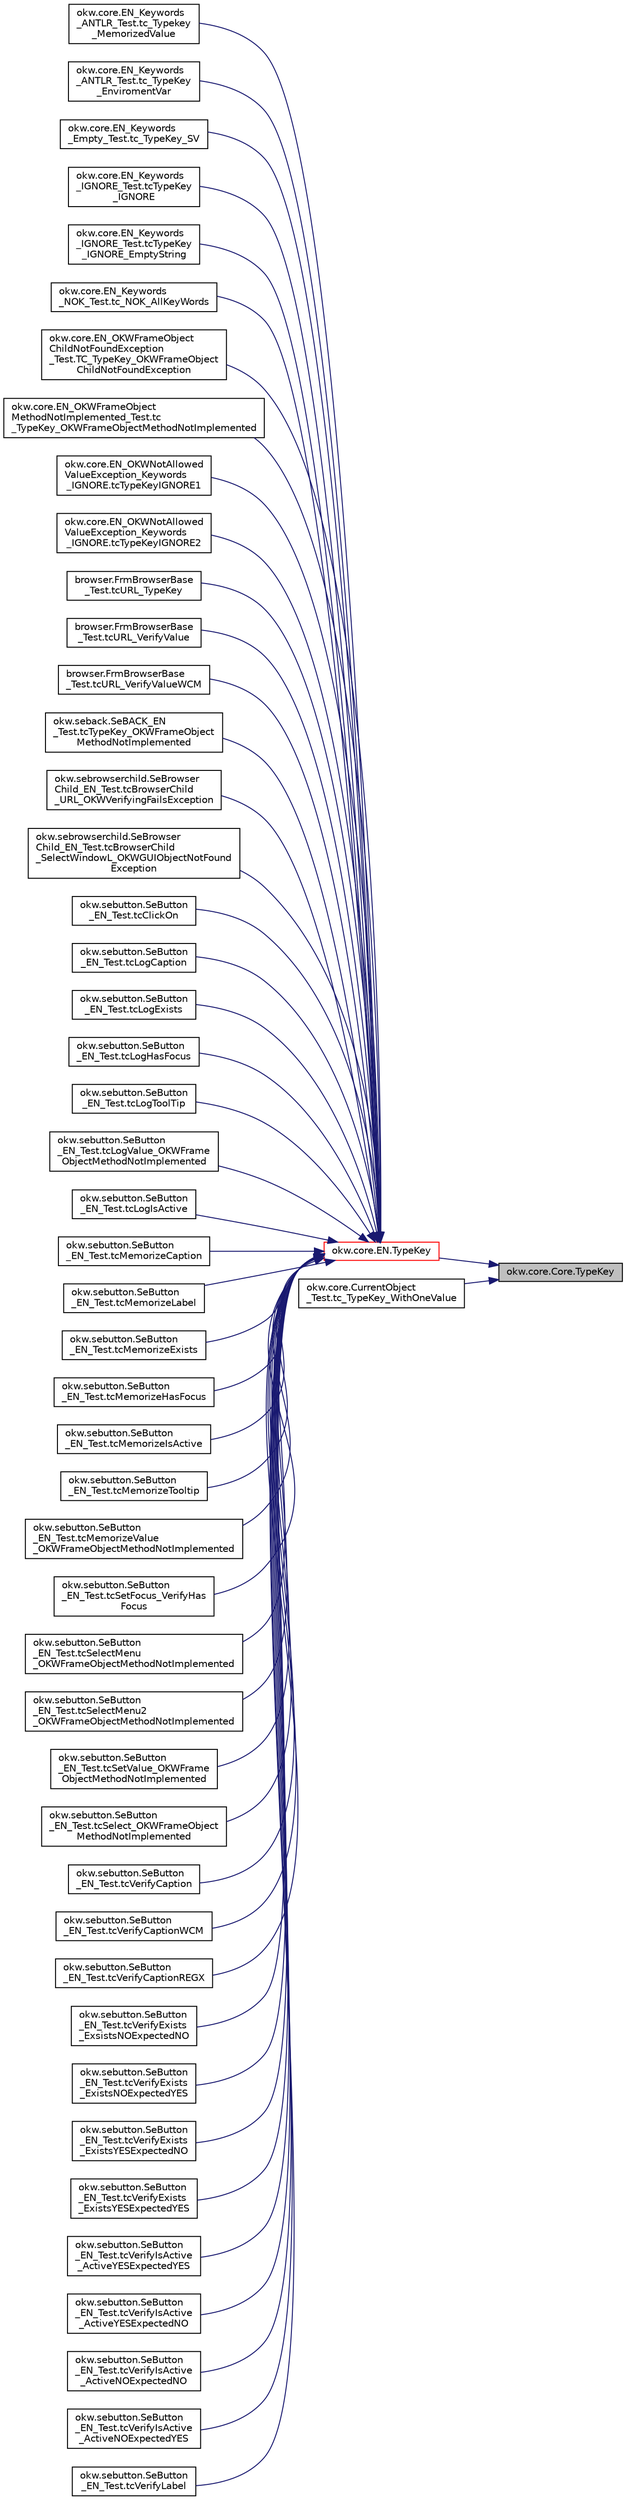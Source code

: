 digraph "okw.core.Core.TypeKey"
{
 // INTERACTIVE_SVG=YES
 // LATEX_PDF_SIZE
  edge [fontname="Helvetica",fontsize="10",labelfontname="Helvetica",labelfontsize="10"];
  node [fontname="Helvetica",fontsize="10",shape=record];
  rankdir="RL";
  Node3919 [label="okw.core.Core.TypeKey",height=0.2,width=0.4,color="black", fillcolor="grey75", style="filled", fontcolor="black",tooltip="Tastatureingaben von Daten in das aktive Fensterobjekt."];
  Node3919 -> Node3920 [dir="back",color="midnightblue",fontsize="10",style="solid",fontname="Helvetica"];
  Node3920 [label="okw.core.EN.TypeKey",height=0.2,width=0.4,color="red", fillcolor="white", style="filled",URL="$classokw_1_1core_1_1_e_n.html#ae24d951e607b9b82af4f3b80e71285b9",tooltip="Tastatureingaben von Daten in das aktive Fensterobjekt."];
  Node3920 -> Node3921 [dir="back",color="midnightblue",fontsize="10",style="solid",fontname="Helvetica"];
  Node3921 [label="okw.core.EN_Keywords\l_ANTLR_Test.tc_Typekey\l_MemorizedValue",height=0.2,width=0.4,color="black", fillcolor="white", style="filled",URL="$classokw_1_1core_1_1_e_n___keywords___a_n_t_l_r___test.html#ad94a67c11ac92a924216a98e684cfd83",tooltip="Prüft das Schlüsselwort Select mit dem Ziel ob gemerkte Werte richtig eingesetzt werden."];
  Node3920 -> Node3922 [dir="back",color="midnightblue",fontsize="10",style="solid",fontname="Helvetica"];
  Node3922 [label="okw.core.EN_Keywords\l_ANTLR_Test.tc_TypeKey\l_EnviromentVar",height=0.2,width=0.4,color="black", fillcolor="white", style="filled",URL="$classokw_1_1core_1_1_e_n___keywords___a_n_t_l_r___test.html#ad287ea338c25a38b9fd75a4b4b69174a",tooltip="Prüft das Keyword Typekey mit dem Ziel, ob Umgebungsvariablen richtig eingesetzt werden."];
  Node3920 -> Node3923 [dir="back",color="midnightblue",fontsize="10",style="solid",fontname="Helvetica"];
  Node3923 [label="okw.core.EN_Keywords\l_Empty_Test.tc_TypeKey_SV",height=0.2,width=0.4,color="black", fillcolor="white", style="filled",URL="$classokw_1_1core_1_1_e_n___keywords___empty___test.html#a5baf8e5432c435bdf84267ce05572b74",tooltip=" "];
  Node3920 -> Node3924 [dir="back",color="midnightblue",fontsize="10",style="solid",fontname="Helvetica"];
  Node3924 [label="okw.core.EN_Keywords\l_IGNORE_Test.tcTypeKey\l_IGNORE",height=0.2,width=0.4,color="black", fillcolor="white", style="filled",URL="$classokw_1_1core_1_1_e_n___keywords___i_g_n_o_r_e___test.html#af35f801e4c1e57f9457ff53dd5cf653b",tooltip="Prüft, ob ein einzelner Wert, oder ein einzelne Zeile an Typekey Übertragen wird."];
  Node3920 -> Node3925 [dir="back",color="midnightblue",fontsize="10",style="solid",fontname="Helvetica"];
  Node3925 [label="okw.core.EN_Keywords\l_IGNORE_Test.tcTypeKey\l_IGNORE_EmptyString",height=0.2,width=0.4,color="black", fillcolor="white", style="filled",URL="$classokw_1_1core_1_1_e_n___keywords___i_g_n_o_r_e___test.html#acb489afdcf96e2eb9a161d6d5802f8c3",tooltip="Prüft, ob ein einzelner Wert, oder ein einzelne Zeile an Typekey Übertragen wird."];
  Node3920 -> Node3926 [dir="back",color="midnightblue",fontsize="10",style="solid",fontname="Helvetica"];
  Node3926 [label="okw.core.EN_Keywords\l_NOK_Test.tc_NOK_AllKeyWords",height=0.2,width=0.4,color="black", fillcolor="white", style="filled",URL="$classokw_1_1core_1_1_e_n___keywords___n_o_k___test.html#a81a960a2341dfb0e27da7871291c84dc",tooltip="Prüft methoden aufruf für einen einfachen Click."];
  Node3920 -> Node3927 [dir="back",color="midnightblue",fontsize="10",style="solid",fontname="Helvetica"];
  Node3927 [label="okw.core.EN_OKWFrameObject\lChildNotFoundException\l_Test.TC_TypeKey_OKWFrameObject\lChildNotFoundException",height=0.2,width=0.4,color="black", fillcolor="white", style="filled",URL="$classokw_1_1core_1_1_e_n___o_k_w_frame_object_child_not_found_exception___test.html#af448ca588ee4b908069c84eb8a0392a7",tooltip="Prüft ob die Ausnahme OKWFrameObjectChildNotFoundException durch die LFC-TypeKey ausgelöst wird,..."];
  Node3920 -> Node3928 [dir="back",color="midnightblue",fontsize="10",style="solid",fontname="Helvetica"];
  Node3928 [label="okw.core.EN_OKWFrameObject\lMethodNotImplemented_Test.tc\l_TypeKey_OKWFrameObjectMethodNotImplemented",height=0.2,width=0.4,color="black", fillcolor="white", style="filled",URL="$classokw_1_1core_1_1_e_n___o_k_w_frame_object_method_not_implemented___test.html#a2f4756542d93fa7592acc131efcd108c",tooltip="Prüft ob die Ausnahme OKWFrameObjectMethodNotImplemented von TypeKey( FN, Val ) ausgelöst wird."];
  Node3920 -> Node3929 [dir="back",color="midnightblue",fontsize="10",style="solid",fontname="Helvetica"];
  Node3929 [label="okw.core.EN_OKWNotAllowed\lValueException_Keywords\l_IGNORE.tcTypeKeyIGNORE1",height=0.2,width=0.4,color="black", fillcolor="white", style="filled",URL="$classokw_1_1core_1_1_e_n___o_k_w_not_allowed_value_exception___keywords___i_g_n_o_r_e.html#a63acdbe561182f154ea370f9416f6bee",tooltip="Prüft ob \"${IGNORE} \" die Ausnahme okw.exceptions.OKWNotAllowedValueException auslöst."];
  Node3920 -> Node3930 [dir="back",color="midnightblue",fontsize="10",style="solid",fontname="Helvetica"];
  Node3930 [label="okw.core.EN_OKWNotAllowed\lValueException_Keywords\l_IGNORE.tcTypeKeyIGNORE2",height=0.2,width=0.4,color="black", fillcolor="white", style="filled",URL="$classokw_1_1core_1_1_e_n___o_k_w_not_allowed_value_exception___keywords___i_g_n_o_r_e.html#a1f712a93528e32a057dbea4bdb54a9d9",tooltip="Prüft ob \"\"${IGNORE}${TCN}\" die Ausnahme okw.exceptions.OKWNotAllowedValueException auslöst."];
  Node3920 -> Node3931 [dir="back",color="midnightblue",fontsize="10",style="solid",fontname="Helvetica"];
  Node3931 [label="browser.FrmBrowserBase\l_Test.tcURL_TypeKey",height=0.2,width=0.4,color="black", fillcolor="white", style="filled",URL="$classbrowser_1_1_frm_browser_base___test.html#a92a9bd4a76e27cda9ad2d68e0707240c",tooltip="Testet das Schlüsselwort TypeKey( FN, Val ) der Klasse SeURL."];
  Node3920 -> Node3932 [dir="back",color="midnightblue",fontsize="10",style="solid",fontname="Helvetica"];
  Node3932 [label="browser.FrmBrowserBase\l_Test.tcURL_VerifyValue",height=0.2,width=0.4,color="black", fillcolor="white", style="filled",URL="$classbrowser_1_1_frm_browser_base___test.html#ad01c53c3708838d512938da461830fd9",tooltip="Testet das Schlüsselwort VerifyValueWCM( FN ) für das Virtuelle-GUI-Adapter URL Prüfen."];
  Node3920 -> Node3933 [dir="back",color="midnightblue",fontsize="10",style="solid",fontname="Helvetica"];
  Node3933 [label="browser.FrmBrowserBase\l_Test.tcURL_VerifyValueWCM",height=0.2,width=0.4,color="black", fillcolor="white", style="filled",URL="$classbrowser_1_1_frm_browser_base___test.html#a5e58bf20d8282c9d70074171013081fc",tooltip="Testet das Schlüsselwort VerifyValueWCM( FN ) für das Virtuelle-GUI-Adapter URL Prüfen."];
  Node3920 -> Node3934 [dir="back",color="midnightblue",fontsize="10",style="solid",fontname="Helvetica"];
  Node3934 [label="okw.seback.SeBACK_EN\l_Test.tcTypeKey_OKWFrameObject\lMethodNotImplemented",height=0.2,width=0.4,color="black", fillcolor="white", style="filled",URL="$classokw_1_1seback_1_1_se_b_a_c_k___e_n___test.html#a89efc640d5d6a22ab55a399c4a3283e7",tooltip="Testet das Schlüsselwort TypeKey( FN, Val ) eines SeBACK Prüfen."];
  Node3920 -> Node3935 [dir="back",color="midnightblue",fontsize="10",style="solid",fontname="Helvetica"];
  Node3935 [label="okw.sebrowserchild.SeBrowser\lChild_EN_Test.tcBrowserChild\l_URL_OKWVerifyingFailsException",height=0.2,width=0.4,color="black", fillcolor="white", style="filled",URL="$classokw_1_1sebrowserchild_1_1_se_browser_child___e_n___test.html#a2f3ce16a46d55b4a2cceeb52a3283235",tooltip="Prüfen ob URL-Implemnetierung im BrowserChild vorhanden."];
  Node3920 -> Node3936 [dir="back",color="midnightblue",fontsize="10",style="solid",fontname="Helvetica"];
  Node3936 [label="okw.sebrowserchild.SeBrowser\lChild_EN_Test.tcBrowserChild\l_SelectWindowL_OKWGUIObjectNotFound\lException",height=0.2,width=0.4,color="black", fillcolor="white", style="filled",URL="$classokw_1_1sebrowserchild_1_1_se_browser_child___e_n___test.html#ad4f3cc09629b777e4787a0c43d7e348b",tooltip="Prüft ob bei nicht vorhandenem Browserchild die Exception \"\" ausgelöst wird."];
  Node3920 -> Node3937 [dir="back",color="midnightblue",fontsize="10",style="solid",fontname="Helvetica"];
  Node3937 [label="okw.sebutton.SeButton\l_EN_Test.tcClickOn",height=0.2,width=0.4,color="black", fillcolor="white", style="filled",URL="$classokw_1_1sebutton_1_1_se_button___e_n___test.html#a3e53bc3783c7938da9f5c0a65fe5970f",tooltip="Test des Schlüsselwortes ClickOn für den GUI-Adapter SeButton."];
  Node3920 -> Node3938 [dir="back",color="midnightblue",fontsize="10",style="solid",fontname="Helvetica"];
  Node3938 [label="okw.sebutton.SeButton\l_EN_Test.tcLogCaption",height=0.2,width=0.4,color="black", fillcolor="white", style="filled",URL="$classokw_1_1sebutton_1_1_se_button___e_n___test.html#a8fe328fb1f79caaa269b43131a3d4baa",tooltip="Test des Schlüsselwortes LogCaption für den GUI-Adapter SeButton."];
  Node3920 -> Node3939 [dir="back",color="midnightblue",fontsize="10",style="solid",fontname="Helvetica"];
  Node3939 [label="okw.sebutton.SeButton\l_EN_Test.tcLogExists",height=0.2,width=0.4,color="black", fillcolor="white", style="filled",URL="$classokw_1_1sebutton_1_1_se_button___e_n___test.html#a08e3eb7176a9c95aea0155553e4e3b10",tooltip="Test des Schlüsselwortes LogExists für den GUI-Adapter SeButton."];
  Node3920 -> Node3940 [dir="back",color="midnightblue",fontsize="10",style="solid",fontname="Helvetica"];
  Node3940 [label="okw.sebutton.SeButton\l_EN_Test.tcLogHasFocus",height=0.2,width=0.4,color="black", fillcolor="white", style="filled",URL="$classokw_1_1sebutton_1_1_se_button___e_n___test.html#a99221622b8ba85a679ecf69ad5a02f94",tooltip="Test des Schlüsselwortes LogHasFocus für den GUI-Adapter SeButton."];
  Node3920 -> Node3941 [dir="back",color="midnightblue",fontsize="10",style="solid",fontname="Helvetica"];
  Node3941 [label="okw.sebutton.SeButton\l_EN_Test.tcLogToolTip",height=0.2,width=0.4,color="black", fillcolor="white", style="filled",URL="$classokw_1_1sebutton_1_1_se_button___e_n___test.html#a0bf2de0d0323f0b17646d3b5aedc2d08",tooltip="Test des Schlüsselwortes LogTooltip für den GUI-Adapter SeButton."];
  Node3920 -> Node3942 [dir="back",color="midnightblue",fontsize="10",style="solid",fontname="Helvetica"];
  Node3942 [label="okw.sebutton.SeButton\l_EN_Test.tcLogValue_OKWFrame\lObjectMethodNotImplemented",height=0.2,width=0.4,color="black", fillcolor="white", style="filled",URL="$classokw_1_1sebutton_1_1_se_button___e_n___test.html#a3d6cd146241b650fbfe5f6bf76ccf43d",tooltip="Test des Schlüsselwortes LogTooltip für den GUI-Adapter SeButton."];
  Node3920 -> Node3943 [dir="back",color="midnightblue",fontsize="10",style="solid",fontname="Helvetica"];
  Node3943 [label="okw.sebutton.SeButton\l_EN_Test.tcLogIsActive",height=0.2,width=0.4,color="black", fillcolor="white", style="filled",URL="$classokw_1_1sebutton_1_1_se_button___e_n___test.html#aa90dea1c98fc3a7375ed7a128ea6bdd0",tooltip="Test des Schlüsselwortes LogIsaCTIVE für den GUI-Adapter SeButton."];
  Node3920 -> Node3944 [dir="back",color="midnightblue",fontsize="10",style="solid",fontname="Helvetica"];
  Node3944 [label="okw.sebutton.SeButton\l_EN_Test.tcMemorizeCaption",height=0.2,width=0.4,color="black", fillcolor="white", style="filled",URL="$classokw_1_1sebutton_1_1_se_button___e_n___test.html#ad9ba69c4827cf1549aa931778214cf88",tooltip="Test des Schlüsselwortes MemorizeCaption für den GUI-Adapter SeButton."];
  Node3920 -> Node3945 [dir="back",color="midnightblue",fontsize="10",style="solid",fontname="Helvetica"];
  Node3945 [label="okw.sebutton.SeButton\l_EN_Test.tcMemorizeLabel",height=0.2,width=0.4,color="black", fillcolor="white", style="filled",URL="$classokw_1_1sebutton_1_1_se_button___e_n___test.html#a877e96a4c7163b5c2444c6c7562f0b18",tooltip="Test des Schlüsselwortes MemorizeCaption für den GUI-Adapter SeButton."];
  Node3920 -> Node3946 [dir="back",color="midnightblue",fontsize="10",style="solid",fontname="Helvetica"];
  Node3946 [label="okw.sebutton.SeButton\l_EN_Test.tcMemorizeExists",height=0.2,width=0.4,color="black", fillcolor="white", style="filled",URL="$classokw_1_1sebutton_1_1_se_button___e_n___test.html#a97745013335ff6c2e45d428d6cd7e88d",tooltip="Test des Schlüsselwortes MemorizeExists für den GUI-Adapter SeButton."];
  Node3920 -> Node3947 [dir="back",color="midnightblue",fontsize="10",style="solid",fontname="Helvetica"];
  Node3947 [label="okw.sebutton.SeButton\l_EN_Test.tcMemorizeHasFocus",height=0.2,width=0.4,color="black", fillcolor="white", style="filled",URL="$classokw_1_1sebutton_1_1_se_button___e_n___test.html#ad8ed5051b9d8cb242605889dc7889175",tooltip="Test des Schlüsselwortes MemorizeHasFocus für den GUI-Adapter SeButton."];
  Node3920 -> Node3948 [dir="back",color="midnightblue",fontsize="10",style="solid",fontname="Helvetica"];
  Node3948 [label="okw.sebutton.SeButton\l_EN_Test.tcMemorizeIsActive",height=0.2,width=0.4,color="black", fillcolor="white", style="filled",URL="$classokw_1_1sebutton_1_1_se_button___e_n___test.html#a805c21f2ed3d36163d3d7a621c5d5a12",tooltip="Test des Schlüsselwortes MemorizeIsActive für den GUI-Adapter SeButton."];
  Node3920 -> Node3949 [dir="back",color="midnightblue",fontsize="10",style="solid",fontname="Helvetica"];
  Node3949 [label="okw.sebutton.SeButton\l_EN_Test.tcMemorizeTooltip",height=0.2,width=0.4,color="black", fillcolor="white", style="filled",URL="$classokw_1_1sebutton_1_1_se_button___e_n___test.html#a1b7d1fcec9c0ebb613c49937dd65b058",tooltip="Test des Schlüsselwortes MemorizeTooltip für den GUI-Adapter SeButton."];
  Node3920 -> Node3950 [dir="back",color="midnightblue",fontsize="10",style="solid",fontname="Helvetica"];
  Node3950 [label="okw.sebutton.SeButton\l_EN_Test.tcMemorizeValue\l_OKWFrameObjectMethodNotImplemented",height=0.2,width=0.4,color="black", fillcolor="white", style="filled",URL="$classokw_1_1sebutton_1_1_se_button___e_n___test.html#a0d78b201473773b645cba9916378dd3d",tooltip="Test des Schlüsselwortes MemorizeValue für den GUI-Adapter SeButton."];
  Node3920 -> Node3951 [dir="back",color="midnightblue",fontsize="10",style="solid",fontname="Helvetica"];
  Node3951 [label="okw.sebutton.SeButton\l_EN_Test.tcSetFocus_VerifyHas\lFocus",height=0.2,width=0.4,color="black", fillcolor="white", style="filled",URL="$classokw_1_1sebutton_1_1_se_button___e_n___test.html#a7de5709b01811220ffed45e822d93e64",tooltip="Test des Schlüsselwortes SetFocus und VerifyHasFocus für den GUI-Adapter SeButton."];
  Node3920 -> Node3952 [dir="back",color="midnightblue",fontsize="10",style="solid",fontname="Helvetica"];
  Node3952 [label="okw.sebutton.SeButton\l_EN_Test.tcSelectMenu\l_OKWFrameObjectMethodNotImplemented",height=0.2,width=0.4,color="black", fillcolor="white", style="filled",URL="$classokw_1_1sebutton_1_1_se_button___e_n___test.html#a66af35e908ef16ead06e31f039eeca66",tooltip="Test des Schlüsselwortes SelectMenu( FN ) für den GUI-Adapter SeButton."];
  Node3920 -> Node3953 [dir="back",color="midnightblue",fontsize="10",style="solid",fontname="Helvetica"];
  Node3953 [label="okw.sebutton.SeButton\l_EN_Test.tcSelectMenu2\l_OKWFrameObjectMethodNotImplemented",height=0.2,width=0.4,color="black", fillcolor="white", style="filled",URL="$classokw_1_1sebutton_1_1_se_button___e_n___test.html#a15ad0413684fb6aafa7c6b0b2d20900a",tooltip="Test des Schlüsselwortes SelectMenu( FN, Val ) für den GUI-Adapter SeButton."];
  Node3920 -> Node3954 [dir="back",color="midnightblue",fontsize="10",style="solid",fontname="Helvetica"];
  Node3954 [label="okw.sebutton.SeButton\l_EN_Test.tcSetValue_OKWFrame\lObjectMethodNotImplemented",height=0.2,width=0.4,color="black", fillcolor="white", style="filled",URL="$classokw_1_1sebutton_1_1_se_button___e_n___test.html#abe83c33d0674ffab5fe1773e588ba5e2",tooltip="Test des Schlüsselwortes SetValue( FN, Val ) für den GUI-Adapter SeButton."];
  Node3920 -> Node3955 [dir="back",color="midnightblue",fontsize="10",style="solid",fontname="Helvetica"];
  Node3955 [label="okw.sebutton.SeButton\l_EN_Test.tcSelect_OKWFrameObject\lMethodNotImplemented",height=0.2,width=0.4,color="black", fillcolor="white", style="filled",URL="$classokw_1_1sebutton_1_1_se_button___e_n___test.html#a113d0859bef75843298dd0280167a35f",tooltip="Test des Schlüsselwortes Select( FN, Val ) für den GUI-Adapter SeButton."];
  Node3920 -> Node3956 [dir="back",color="midnightblue",fontsize="10",style="solid",fontname="Helvetica"];
  Node3956 [label="okw.sebutton.SeButton\l_EN_Test.tcVerifyCaption",height=0.2,width=0.4,color="black", fillcolor="white", style="filled",URL="$classokw_1_1sebutton_1_1_se_button___e_n___test.html#ad675563d749261a141dbc4c41705f205",tooltip="Test des Schlüsselwortes VerifyCaption für den GUI-Adapter SeButton."];
  Node3920 -> Node3957 [dir="back",color="midnightblue",fontsize="10",style="solid",fontname="Helvetica"];
  Node3957 [label="okw.sebutton.SeButton\l_EN_Test.tcVerifyCaptionWCM",height=0.2,width=0.4,color="black", fillcolor="white", style="filled",URL="$classokw_1_1sebutton_1_1_se_button___e_n___test.html#aea207732eb62833b0aafca59a270ad4c",tooltip="Test des Schlüsselwortes VerifyCaptionWCM für den GUI-Adapter SeButton."];
  Node3920 -> Node3958 [dir="back",color="midnightblue",fontsize="10",style="solid",fontname="Helvetica"];
  Node3958 [label="okw.sebutton.SeButton\l_EN_Test.tcVerifyCaptionREGX",height=0.2,width=0.4,color="black", fillcolor="white", style="filled",URL="$classokw_1_1sebutton_1_1_se_button___e_n___test.html#ae2b43d3bfbf6757406c0e54569d7924e",tooltip="Test des Schlüsselwortes VerifyCaptionREGX für den GUI-Adapter SeButton."];
  Node3920 -> Node3959 [dir="back",color="midnightblue",fontsize="10",style="solid",fontname="Helvetica"];
  Node3959 [label="okw.sebutton.SeButton\l_EN_Test.tcVerifyExists\l_ExsistsNOExpectedNO",height=0.2,width=0.4,color="black", fillcolor="white", style="filled",URL="$classokw_1_1sebutton_1_1_se_button___e_n___test.html#aaa4a805e0cc88ae11f3b3a8d7d44922e",tooltip="Test des Schlüsselwortes VerifyExists für den GUI-Adapter SeButton."];
  Node3920 -> Node3960 [dir="back",color="midnightblue",fontsize="10",style="solid",fontname="Helvetica"];
  Node3960 [label="okw.sebutton.SeButton\l_EN_Test.tcVerifyExists\l_ExistsNOExpectedYES",height=0.2,width=0.4,color="black", fillcolor="white", style="filled",URL="$classokw_1_1sebutton_1_1_se_button___e_n___test.html#a6d5129b25a5e812f2a075e28a942b1a4",tooltip="Test des Schlüsselwortes VerifyExists für den GUI-Adapter SeButton."];
  Node3920 -> Node3961 [dir="back",color="midnightblue",fontsize="10",style="solid",fontname="Helvetica"];
  Node3961 [label="okw.sebutton.SeButton\l_EN_Test.tcVerifyExists\l_ExistsYESExpectedNO",height=0.2,width=0.4,color="black", fillcolor="white", style="filled",URL="$classokw_1_1sebutton_1_1_se_button___e_n___test.html#a5d84ef91db16cfcc34e23c0b797aa7b4",tooltip="Test des Schlüsselwortes VerifyExists für den GUI-Adapter SeButton."];
  Node3920 -> Node3962 [dir="back",color="midnightblue",fontsize="10",style="solid",fontname="Helvetica"];
  Node3962 [label="okw.sebutton.SeButton\l_EN_Test.tcVerifyExists\l_ExistsYESExpectedYES",height=0.2,width=0.4,color="black", fillcolor="white", style="filled",URL="$classokw_1_1sebutton_1_1_se_button___e_n___test.html#a9d40dc1d8f9f4396f97da30c03a7989c",tooltip="Test des Schlüsselwortes VerifyExists für den GUI-Adapter SeButton."];
  Node3920 -> Node3963 [dir="back",color="midnightblue",fontsize="10",style="solid",fontname="Helvetica"];
  Node3963 [label="okw.sebutton.SeButton\l_EN_Test.tcVerifyIsActive\l_ActiveYESExpectedYES",height=0.2,width=0.4,color="black", fillcolor="white", style="filled",URL="$classokw_1_1sebutton_1_1_se_button___e_n___test.html#a7b7fed7df5cbbfeb6da9ca6def7c82bd",tooltip="Test des Schlüsselwortes VerifyIsActive für den GUI-Adapter SeButton."];
  Node3920 -> Node3964 [dir="back",color="midnightblue",fontsize="10",style="solid",fontname="Helvetica"];
  Node3964 [label="okw.sebutton.SeButton\l_EN_Test.tcVerifyIsActive\l_ActiveYESExpectedNO",height=0.2,width=0.4,color="black", fillcolor="white", style="filled",URL="$classokw_1_1sebutton_1_1_se_button___e_n___test.html#a54ccde493416406858beca5b3cdac7e4",tooltip="Test des Schlüsselwortes VerifyIsActive für den GUI-Adapter SeButton."];
  Node3920 -> Node3965 [dir="back",color="midnightblue",fontsize="10",style="solid",fontname="Helvetica"];
  Node3965 [label="okw.sebutton.SeButton\l_EN_Test.tcVerifyIsActive\l_ActiveNOExpectedNO",height=0.2,width=0.4,color="black", fillcolor="white", style="filled",URL="$classokw_1_1sebutton_1_1_se_button___e_n___test.html#a70fe2059cf4c93da02afa8f9fb72ff22",tooltip="Test des Schlüsselwortes VerifyIsActive für den GUI-Adapter SeButton."];
  Node3920 -> Node3966 [dir="back",color="midnightblue",fontsize="10",style="solid",fontname="Helvetica"];
  Node3966 [label="okw.sebutton.SeButton\l_EN_Test.tcVerifyIsActive\l_ActiveNOExpectedYES",height=0.2,width=0.4,color="black", fillcolor="white", style="filled",URL="$classokw_1_1sebutton_1_1_se_button___e_n___test.html#a479a46bd36c37da9592bcdece6cab18d",tooltip="Test des Schlüsselwortes VerifyIsActive für den GUI-Adapter SeButton."];
  Node3920 -> Node3967 [dir="back",color="midnightblue",fontsize="10",style="solid",fontname="Helvetica"];
  Node3967 [label="okw.sebutton.SeButton\l_EN_Test.tcVerifyLabel",height=0.2,width=0.4,color="black", fillcolor="white", style="filled",URL="$classokw_1_1sebutton_1_1_se_button___e_n___test.html#abad9ff3b3ea03107ad7aa079f3b8fa58",tooltip="Test des Schlüsselwortes VerifyLabel für den GUI-Adapter SeButton."];
  Node3919 -> Node4138 [dir="back",color="midnightblue",fontsize="10",style="solid",fontname="Helvetica"];
  Node4138 [label="okw.core.CurrentObject\l_Test.tc_TypeKey_WithOneValue",height=0.2,width=0.4,color="black", fillcolor="white", style="filled",URL="$classokw_1_1core_1_1_current_object___test.html#aa9046c344d8051104676000e5303b56c",tooltip="Testziel: Prüft den Aufruf der Methode TypeKey( FN, Val ) im ChildObject."];
}
